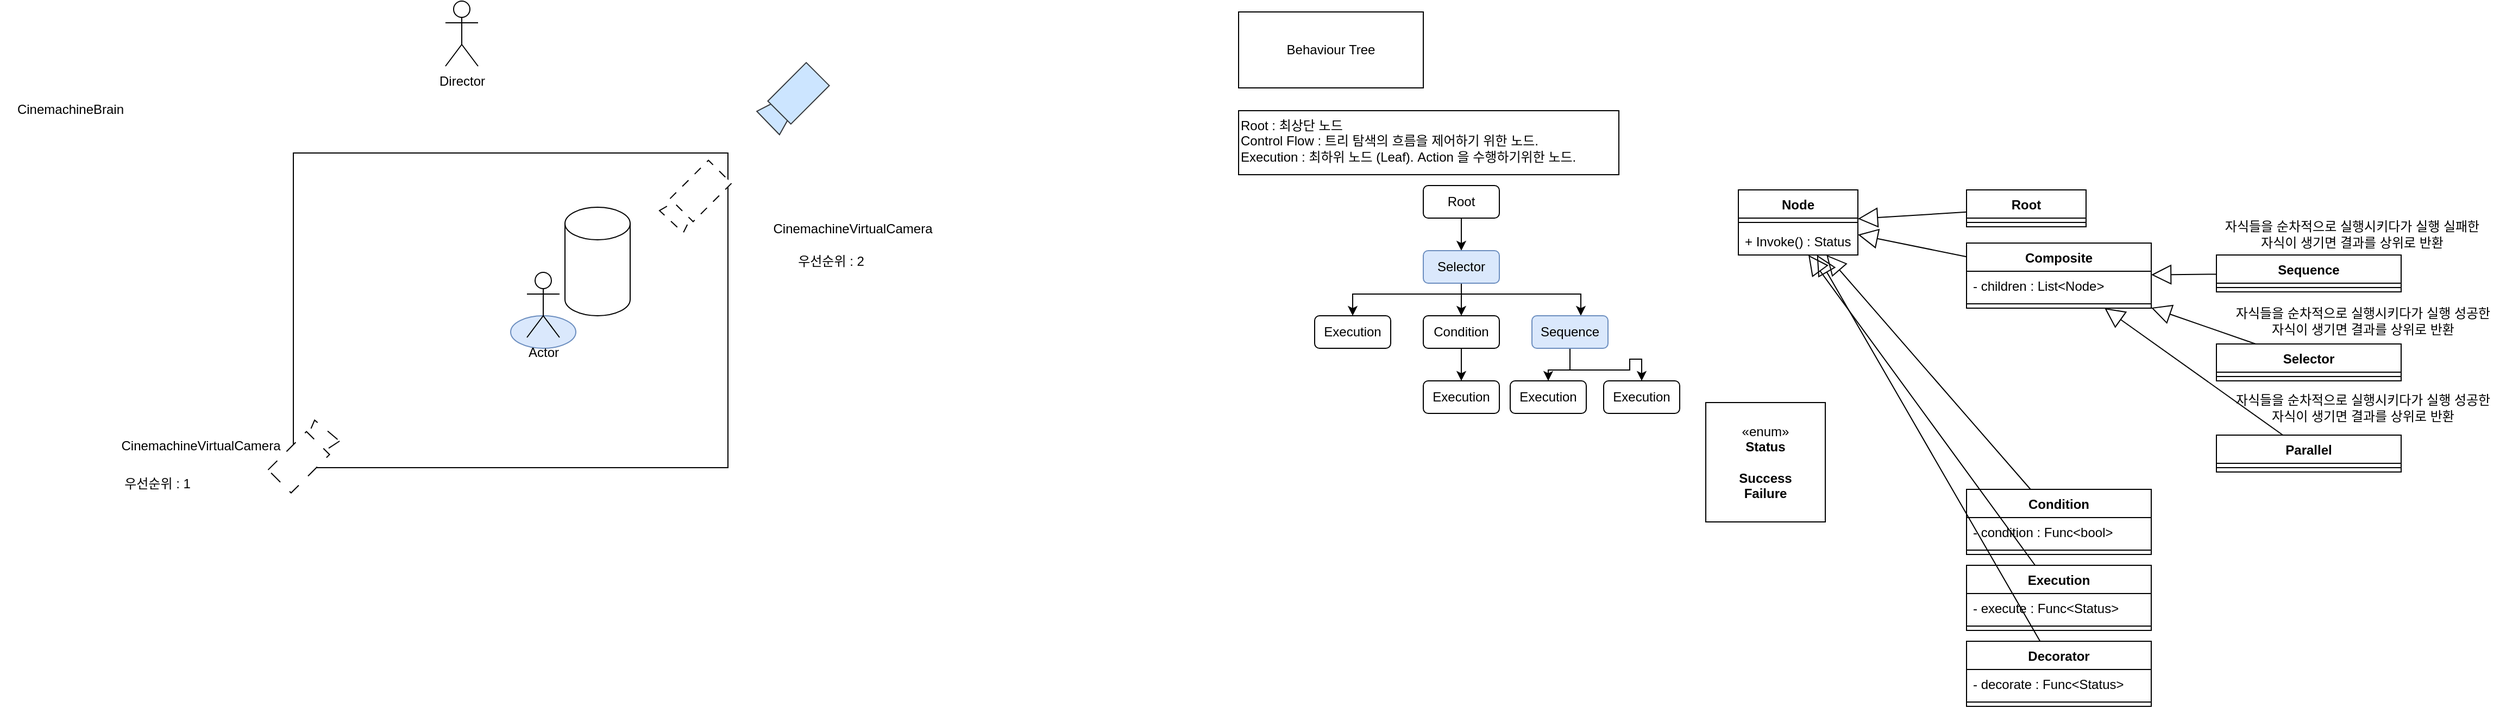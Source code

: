 <mxfile version="21.6.8" type="device">
  <diagram name="페이지-1" id="lmgfVAM-oV6-8kWDop3V">
    <mxGraphModel dx="1877" dy="574" grid="1" gridSize="10" guides="1" tooltips="1" connect="1" arrows="1" fold="1" page="1" pageScale="1" pageWidth="827" pageHeight="1169" math="0" shadow="0">
      <root>
        <mxCell id="0" />
        <mxCell id="1" parent="0" />
        <mxCell id="-8ewo_DL88SRV1IVzAWp-5" value="" style="rounded=0;whiteSpace=wrap;html=1;" parent="1" vertex="1">
          <mxGeometry y="150" width="400" height="290" as="geometry" />
        </mxCell>
        <mxCell id="-8ewo_DL88SRV1IVzAWp-1" value="Director&lt;br&gt;" style="shape=umlActor;verticalLabelPosition=bottom;verticalAlign=top;html=1;outlineConnect=0;" parent="1" vertex="1">
          <mxGeometry x="140" y="10" width="30" height="60" as="geometry" />
        </mxCell>
        <mxCell id="-8ewo_DL88SRV1IVzAWp-3" value="" style="shape=cylinder3;whiteSpace=wrap;html=1;boundedLbl=1;backgroundOutline=1;size=15;" parent="1" vertex="1">
          <mxGeometry x="250" y="200" width="60" height="100" as="geometry" />
        </mxCell>
        <mxCell id="-8ewo_DL88SRV1IVzAWp-6" value="" style="ellipse;whiteSpace=wrap;html=1;fillColor=#dae8fc;strokeColor=#6c8ebf;" parent="1" vertex="1">
          <mxGeometry x="200" y="300" width="60" height="30" as="geometry" />
        </mxCell>
        <mxCell id="-8ewo_DL88SRV1IVzAWp-8" value="" style="triangle;whiteSpace=wrap;html=1;rotation=130;dashed=1;dashPattern=12 12;" parent="1" vertex="1">
          <mxGeometry x="-10" y="410" width="50" height="30" as="geometry" />
        </mxCell>
        <mxCell id="-8ewo_DL88SRV1IVzAWp-7" value="" style="rounded=0;whiteSpace=wrap;html=1;rotation=-45;dashed=1;dashPattern=12 12;" parent="1" vertex="1">
          <mxGeometry x="-20" y="420" width="50" height="30" as="geometry" />
        </mxCell>
        <mxCell id="-8ewo_DL88SRV1IVzAWp-2" value="Actor" style="shape=umlActor;verticalLabelPosition=bottom;verticalAlign=top;html=1;outlineConnect=0;" parent="1" vertex="1">
          <mxGeometry x="215" y="260" width="30" height="60" as="geometry" />
        </mxCell>
        <mxCell id="-8ewo_DL88SRV1IVzAWp-12" value="" style="triangle;whiteSpace=wrap;html=1;rotation=-47;dashed=1;dashPattern=8 8;" parent="1" vertex="1">
          <mxGeometry x="340" y="180" width="50" height="30" as="geometry" />
        </mxCell>
        <mxCell id="-8ewo_DL88SRV1IVzAWp-13" value="" style="rounded=0;whiteSpace=wrap;html=1;rotation=-45;dashed=1;dashPattern=8 8;" parent="1" vertex="1">
          <mxGeometry x="350" y="170" width="50" height="30" as="geometry" />
        </mxCell>
        <mxCell id="-8ewo_DL88SRV1IVzAWp-17" value="CinemachineBrain" style="text;html=1;strokeColor=none;fillColor=none;align=center;verticalAlign=middle;whiteSpace=wrap;rounded=0;" parent="1" vertex="1">
          <mxGeometry x="-270" y="90" width="130" height="40" as="geometry" />
        </mxCell>
        <mxCell id="-8ewo_DL88SRV1IVzAWp-18" value="CinemachineVirtualCamera" style="text;html=1;strokeColor=none;fillColor=none;align=center;verticalAlign=middle;whiteSpace=wrap;rounded=0;" parent="1" vertex="1">
          <mxGeometry x="-150" y="400" width="130" height="40" as="geometry" />
        </mxCell>
        <mxCell id="-8ewo_DL88SRV1IVzAWp-19" value="CinemachineVirtualCamera" style="text;html=1;strokeColor=none;fillColor=none;align=center;verticalAlign=middle;whiteSpace=wrap;rounded=0;" parent="1" vertex="1">
          <mxGeometry x="450" y="200" width="130" height="40" as="geometry" />
        </mxCell>
        <mxCell id="-8ewo_DL88SRV1IVzAWp-20" value="우선순위 : 1" style="text;html=1;strokeColor=none;fillColor=none;align=center;verticalAlign=middle;whiteSpace=wrap;rounded=0;" parent="1" vertex="1">
          <mxGeometry x="-170" y="440" width="90" height="30" as="geometry" />
        </mxCell>
        <mxCell id="-8ewo_DL88SRV1IVzAWp-21" value="우선순위 : 2" style="text;html=1;strokeColor=none;fillColor=none;align=center;verticalAlign=middle;whiteSpace=wrap;rounded=0;" parent="1" vertex="1">
          <mxGeometry x="450" y="235" width="90" height="30" as="geometry" />
        </mxCell>
        <mxCell id="-8ewo_DL88SRV1IVzAWp-22" value="" style="triangle;whiteSpace=wrap;html=1;rotation=-44;fillColor=#cce5ff;strokeColor=#36393d;" parent="1" vertex="1">
          <mxGeometry x="430" y="90" width="50" height="30" as="geometry" />
        </mxCell>
        <mxCell id="-8ewo_DL88SRV1IVzAWp-23" value="" style="rounded=0;whiteSpace=wrap;html=1;rotation=-45;fillColor=#cce5ff;strokeColor=#36393d;" parent="1" vertex="1">
          <mxGeometry x="440" y="80" width="50" height="30" as="geometry" />
        </mxCell>
        <mxCell id="1DII25HTffHi8ncwAY7q-1" value="Behaviour Tree" style="rounded=0;whiteSpace=wrap;html=1;" vertex="1" parent="1">
          <mxGeometry x="870" y="20" width="170" height="70" as="geometry" />
        </mxCell>
        <mxCell id="1DII25HTffHi8ncwAY7q-2" value="Root : 최상단 노드&lt;br&gt;Control Flow : 트리 탐색의 흐름을 제어하기 위한 노드.&lt;br&gt;Execution : 최하위 노드 (Leaf). Action 을 수행하기위한 노드." style="rounded=0;whiteSpace=wrap;html=1;align=left;verticalAlign=top;" vertex="1" parent="1">
          <mxGeometry x="870" y="111" width="350" height="59" as="geometry" />
        </mxCell>
        <mxCell id="1DII25HTffHi8ncwAY7q-6" style="edgeStyle=orthogonalEdgeStyle;rounded=0;orthogonalLoop=1;jettySize=auto;html=1;entryX=0.5;entryY=0;entryDx=0;entryDy=0;" edge="1" parent="1" source="1DII25HTffHi8ncwAY7q-3" target="1DII25HTffHi8ncwAY7q-4">
          <mxGeometry relative="1" as="geometry" />
        </mxCell>
        <mxCell id="1DII25HTffHi8ncwAY7q-3" value="Root" style="rounded=1;whiteSpace=wrap;html=1;" vertex="1" parent="1">
          <mxGeometry x="1040" y="180" width="70" height="30" as="geometry" />
        </mxCell>
        <mxCell id="1DII25HTffHi8ncwAY7q-7" style="edgeStyle=orthogonalEdgeStyle;rounded=0;orthogonalLoop=1;jettySize=auto;html=1;entryX=0.5;entryY=0;entryDx=0;entryDy=0;" edge="1" parent="1" source="1DII25HTffHi8ncwAY7q-4" target="1DII25HTffHi8ncwAY7q-5">
          <mxGeometry relative="1" as="geometry" />
        </mxCell>
        <mxCell id="1DII25HTffHi8ncwAY7q-9" style="edgeStyle=orthogonalEdgeStyle;rounded=0;orthogonalLoop=1;jettySize=auto;html=1;entryX=0.5;entryY=0;entryDx=0;entryDy=0;" edge="1" parent="1" source="1DII25HTffHi8ncwAY7q-4" target="1DII25HTffHi8ncwAY7q-8">
          <mxGeometry relative="1" as="geometry">
            <Array as="points">
              <mxPoint x="1075" y="280" />
              <mxPoint x="975" y="280" />
            </Array>
          </mxGeometry>
        </mxCell>
        <mxCell id="1DII25HTffHi8ncwAY7q-11" style="edgeStyle=orthogonalEdgeStyle;rounded=0;orthogonalLoop=1;jettySize=auto;html=1;" edge="1" parent="1" source="1DII25HTffHi8ncwAY7q-4" target="1DII25HTffHi8ncwAY7q-10">
          <mxGeometry relative="1" as="geometry">
            <Array as="points">
              <mxPoint x="1075" y="280" />
              <mxPoint x="1185" y="280" />
            </Array>
          </mxGeometry>
        </mxCell>
        <mxCell id="1DII25HTffHi8ncwAY7q-4" value="Selector" style="rounded=1;whiteSpace=wrap;html=1;fillColor=#dae8fc;strokeColor=#6c8ebf;" vertex="1" parent="1">
          <mxGeometry x="1040" y="240" width="70" height="30" as="geometry" />
        </mxCell>
        <mxCell id="1DII25HTffHi8ncwAY7q-17" style="edgeStyle=orthogonalEdgeStyle;rounded=0;orthogonalLoop=1;jettySize=auto;html=1;entryX=0.5;entryY=0;entryDx=0;entryDy=0;" edge="1" parent="1" source="1DII25HTffHi8ncwAY7q-5" target="1DII25HTffHi8ncwAY7q-16">
          <mxGeometry relative="1" as="geometry" />
        </mxCell>
        <mxCell id="1DII25HTffHi8ncwAY7q-5" value="Condition" style="rounded=1;whiteSpace=wrap;html=1;" vertex="1" parent="1">
          <mxGeometry x="1040" y="300" width="70" height="30" as="geometry" />
        </mxCell>
        <mxCell id="1DII25HTffHi8ncwAY7q-8" value="Execution" style="rounded=1;whiteSpace=wrap;html=1;" vertex="1" parent="1">
          <mxGeometry x="940" y="300" width="70" height="30" as="geometry" />
        </mxCell>
        <mxCell id="1DII25HTffHi8ncwAY7q-13" style="edgeStyle=orthogonalEdgeStyle;rounded=0;orthogonalLoop=1;jettySize=auto;html=1;entryX=0.5;entryY=0;entryDx=0;entryDy=0;" edge="1" parent="1" source="1DII25HTffHi8ncwAY7q-10" target="1DII25HTffHi8ncwAY7q-12">
          <mxGeometry relative="1" as="geometry" />
        </mxCell>
        <mxCell id="1DII25HTffHi8ncwAY7q-15" style="edgeStyle=orthogonalEdgeStyle;rounded=0;orthogonalLoop=1;jettySize=auto;html=1;" edge="1" parent="1" source="1DII25HTffHi8ncwAY7q-10" target="1DII25HTffHi8ncwAY7q-14">
          <mxGeometry relative="1" as="geometry" />
        </mxCell>
        <mxCell id="1DII25HTffHi8ncwAY7q-10" value="Sequence" style="rounded=1;whiteSpace=wrap;html=1;fillColor=#dae8fc;strokeColor=#6c8ebf;" vertex="1" parent="1">
          <mxGeometry x="1140" y="300" width="70" height="30" as="geometry" />
        </mxCell>
        <mxCell id="1DII25HTffHi8ncwAY7q-12" value="Execution" style="rounded=1;whiteSpace=wrap;html=1;" vertex="1" parent="1">
          <mxGeometry x="1120" y="360" width="70" height="30" as="geometry" />
        </mxCell>
        <mxCell id="1DII25HTffHi8ncwAY7q-14" value="Execution" style="rounded=1;whiteSpace=wrap;html=1;" vertex="1" parent="1">
          <mxGeometry x="1206" y="360" width="70" height="30" as="geometry" />
        </mxCell>
        <mxCell id="1DII25HTffHi8ncwAY7q-16" value="Execution" style="rounded=1;whiteSpace=wrap;html=1;" vertex="1" parent="1">
          <mxGeometry x="1040" y="360" width="70" height="30" as="geometry" />
        </mxCell>
        <mxCell id="1DII25HTffHi8ncwAY7q-18" value="Node" style="swimlane;fontStyle=1;align=center;verticalAlign=top;childLayout=stackLayout;horizontal=1;startSize=26;horizontalStack=0;resizeParent=1;resizeParentMax=0;resizeLast=0;collapsible=1;marginBottom=0;whiteSpace=wrap;html=1;" vertex="1" parent="1">
          <mxGeometry x="1330" y="184" width="110" height="60" as="geometry" />
        </mxCell>
        <mxCell id="1DII25HTffHi8ncwAY7q-20" value="" style="line;strokeWidth=1;fillColor=none;align=left;verticalAlign=middle;spacingTop=-1;spacingLeft=3;spacingRight=3;rotatable=0;labelPosition=right;points=[];portConstraint=eastwest;strokeColor=inherit;" vertex="1" parent="1DII25HTffHi8ncwAY7q-18">
          <mxGeometry y="26" width="110" height="8" as="geometry" />
        </mxCell>
        <mxCell id="1DII25HTffHi8ncwAY7q-21" value="+ Invoke() : Status" style="text;strokeColor=none;fillColor=none;align=left;verticalAlign=top;spacingLeft=4;spacingRight=4;overflow=hidden;rotatable=0;points=[[0,0.5],[1,0.5]];portConstraint=eastwest;whiteSpace=wrap;html=1;" vertex="1" parent="1DII25HTffHi8ncwAY7q-18">
          <mxGeometry y="34" width="110" height="26" as="geometry" />
        </mxCell>
        <mxCell id="1DII25HTffHi8ncwAY7q-22" value="Root" style="swimlane;fontStyle=1;align=center;verticalAlign=top;childLayout=stackLayout;horizontal=1;startSize=26;horizontalStack=0;resizeParent=1;resizeParentMax=0;resizeLast=0;collapsible=1;marginBottom=0;whiteSpace=wrap;html=1;" vertex="1" parent="1">
          <mxGeometry x="1540" y="184" width="110" height="34" as="geometry" />
        </mxCell>
        <mxCell id="1DII25HTffHi8ncwAY7q-23" value="" style="line;strokeWidth=1;fillColor=none;align=left;verticalAlign=middle;spacingTop=-1;spacingLeft=3;spacingRight=3;rotatable=0;labelPosition=right;points=[];portConstraint=eastwest;strokeColor=inherit;" vertex="1" parent="1DII25HTffHi8ncwAY7q-22">
          <mxGeometry y="26" width="110" height="8" as="geometry" />
        </mxCell>
        <mxCell id="1DII25HTffHi8ncwAY7q-25" value="" style="endArrow=block;endSize=16;endFill=0;html=1;rounded=0;" edge="1" parent="1" source="1DII25HTffHi8ncwAY7q-22" target="1DII25HTffHi8ncwAY7q-18">
          <mxGeometry width="160" relative="1" as="geometry">
            <mxPoint x="1460" y="290" as="sourcePoint" />
            <mxPoint x="1620" y="290" as="targetPoint" />
          </mxGeometry>
        </mxCell>
        <mxCell id="1DII25HTffHi8ncwAY7q-26" value="Composite" style="swimlane;fontStyle=1;align=center;verticalAlign=top;childLayout=stackLayout;horizontal=1;startSize=26;horizontalStack=0;resizeParent=1;resizeParentMax=0;resizeLast=0;collapsible=1;marginBottom=0;whiteSpace=wrap;html=1;" vertex="1" parent="1">
          <mxGeometry x="1540" y="233" width="170" height="60" as="geometry" />
        </mxCell>
        <mxCell id="1DII25HTffHi8ncwAY7q-28" value="- children : List&amp;lt;Node&amp;gt;" style="text;strokeColor=none;fillColor=none;align=left;verticalAlign=top;spacingLeft=4;spacingRight=4;overflow=hidden;rotatable=0;points=[[0,0.5],[1,0.5]];portConstraint=eastwest;whiteSpace=wrap;html=1;" vertex="1" parent="1DII25HTffHi8ncwAY7q-26">
          <mxGeometry y="26" width="170" height="26" as="geometry" />
        </mxCell>
        <mxCell id="1DII25HTffHi8ncwAY7q-27" value="" style="line;strokeWidth=1;fillColor=none;align=left;verticalAlign=middle;spacingTop=-1;spacingLeft=3;spacingRight=3;rotatable=0;labelPosition=right;points=[];portConstraint=eastwest;strokeColor=inherit;" vertex="1" parent="1DII25HTffHi8ncwAY7q-26">
          <mxGeometry y="52" width="170" height="8" as="geometry" />
        </mxCell>
        <mxCell id="1DII25HTffHi8ncwAY7q-29" value="Sequence" style="swimlane;fontStyle=1;align=center;verticalAlign=top;childLayout=stackLayout;horizontal=1;startSize=26;horizontalStack=0;resizeParent=1;resizeParentMax=0;resizeLast=0;collapsible=1;marginBottom=0;whiteSpace=wrap;html=1;" vertex="1" parent="1">
          <mxGeometry x="1770" y="244" width="170" height="34" as="geometry" />
        </mxCell>
        <mxCell id="1DII25HTffHi8ncwAY7q-31" value="" style="line;strokeWidth=1;fillColor=none;align=left;verticalAlign=middle;spacingTop=-1;spacingLeft=3;spacingRight=3;rotatable=0;labelPosition=right;points=[];portConstraint=eastwest;strokeColor=inherit;" vertex="1" parent="1DII25HTffHi8ncwAY7q-29">
          <mxGeometry y="26" width="170" height="8" as="geometry" />
        </mxCell>
        <mxCell id="1DII25HTffHi8ncwAY7q-32" value="" style="endArrow=block;endSize=16;endFill=0;html=1;rounded=0;" edge="1" parent="1" source="1DII25HTffHi8ncwAY7q-29" target="1DII25HTffHi8ncwAY7q-26">
          <mxGeometry width="160" relative="1" as="geometry">
            <mxPoint x="1550" y="214" as="sourcePoint" />
            <mxPoint x="1450" y="221" as="targetPoint" />
          </mxGeometry>
        </mxCell>
        <mxCell id="1DII25HTffHi8ncwAY7q-33" value="자식들을 순차적으로 실행시키다가 실행 실패한 자식이 생기면 결과를 상위로 반환" style="text;html=1;strokeColor=none;fillColor=none;align=center;verticalAlign=middle;whiteSpace=wrap;rounded=0;" vertex="1" parent="1">
          <mxGeometry x="1770" y="210" width="250" height="30" as="geometry" />
        </mxCell>
        <mxCell id="1DII25HTffHi8ncwAY7q-34" value="Selector" style="swimlane;fontStyle=1;align=center;verticalAlign=top;childLayout=stackLayout;horizontal=1;startSize=26;horizontalStack=0;resizeParent=1;resizeParentMax=0;resizeLast=0;collapsible=1;marginBottom=0;whiteSpace=wrap;html=1;" vertex="1" parent="1">
          <mxGeometry x="1770" y="326" width="170" height="34" as="geometry" />
        </mxCell>
        <mxCell id="1DII25HTffHi8ncwAY7q-35" value="" style="line;strokeWidth=1;fillColor=none;align=left;verticalAlign=middle;spacingTop=-1;spacingLeft=3;spacingRight=3;rotatable=0;labelPosition=right;points=[];portConstraint=eastwest;strokeColor=inherit;" vertex="1" parent="1DII25HTffHi8ncwAY7q-34">
          <mxGeometry y="26" width="170" height="8" as="geometry" />
        </mxCell>
        <mxCell id="1DII25HTffHi8ncwAY7q-36" value="자식들을 순차적으로 실행시키다가 실행 성공한 자식이 생기면 결과를 상위로 반환" style="text;html=1;strokeColor=none;fillColor=none;align=center;verticalAlign=middle;whiteSpace=wrap;rounded=0;" vertex="1" parent="1">
          <mxGeometry x="1780" y="290" width="250" height="30" as="geometry" />
        </mxCell>
        <mxCell id="1DII25HTffHi8ncwAY7q-37" value="" style="endArrow=block;endSize=16;endFill=0;html=1;rounded=0;" edge="1" parent="1" source="1DII25HTffHi8ncwAY7q-34" target="1DII25HTffHi8ncwAY7q-26">
          <mxGeometry width="160" relative="1" as="geometry">
            <mxPoint x="1780" y="272" as="sourcePoint" />
            <mxPoint x="1720" y="272" as="targetPoint" />
          </mxGeometry>
        </mxCell>
        <mxCell id="1DII25HTffHi8ncwAY7q-38" value="Parallel" style="swimlane;fontStyle=1;align=center;verticalAlign=top;childLayout=stackLayout;horizontal=1;startSize=26;horizontalStack=0;resizeParent=1;resizeParentMax=0;resizeLast=0;collapsible=1;marginBottom=0;whiteSpace=wrap;html=1;" vertex="1" parent="1">
          <mxGeometry x="1770" y="410" width="170" height="34" as="geometry" />
        </mxCell>
        <mxCell id="1DII25HTffHi8ncwAY7q-39" value="" style="line;strokeWidth=1;fillColor=none;align=left;verticalAlign=middle;spacingTop=-1;spacingLeft=3;spacingRight=3;rotatable=0;labelPosition=right;points=[];portConstraint=eastwest;strokeColor=inherit;" vertex="1" parent="1DII25HTffHi8ncwAY7q-38">
          <mxGeometry y="26" width="170" height="8" as="geometry" />
        </mxCell>
        <mxCell id="1DII25HTffHi8ncwAY7q-40" value="" style="endArrow=block;endSize=16;endFill=0;html=1;rounded=0;" edge="1" parent="1" source="1DII25HTffHi8ncwAY7q-38" target="1DII25HTffHi8ncwAY7q-26">
          <mxGeometry width="160" relative="1" as="geometry">
            <mxPoint x="1816" y="336" as="sourcePoint" />
            <mxPoint x="1720" y="303" as="targetPoint" />
          </mxGeometry>
        </mxCell>
        <mxCell id="1DII25HTffHi8ncwAY7q-41" value="자식들을 순차적으로 실행시키다가 실행 성공한 자식이 생기면 결과를 상위로 반환" style="text;html=1;strokeColor=none;fillColor=none;align=center;verticalAlign=middle;whiteSpace=wrap;rounded=0;" vertex="1" parent="1">
          <mxGeometry x="1780" y="370" width="250" height="30" as="geometry" />
        </mxCell>
        <mxCell id="1DII25HTffHi8ncwAY7q-42" value="" style="endArrow=block;endSize=16;endFill=0;html=1;rounded=0;" edge="1" parent="1" source="1DII25HTffHi8ncwAY7q-26" target="1DII25HTffHi8ncwAY7q-18">
          <mxGeometry width="160" relative="1" as="geometry">
            <mxPoint x="1550" y="214" as="sourcePoint" />
            <mxPoint x="1450" y="221" as="targetPoint" />
          </mxGeometry>
        </mxCell>
        <mxCell id="1DII25HTffHi8ncwAY7q-47" value="Condition" style="swimlane;fontStyle=1;align=center;verticalAlign=top;childLayout=stackLayout;horizontal=1;startSize=26;horizontalStack=0;resizeParent=1;resizeParentMax=0;resizeLast=0;collapsible=1;marginBottom=0;whiteSpace=wrap;html=1;" vertex="1" parent="1">
          <mxGeometry x="1540" y="460" width="170" height="60" as="geometry" />
        </mxCell>
        <mxCell id="1DII25HTffHi8ncwAY7q-48" value="- condition : Func&amp;lt;bool&amp;gt;" style="text;strokeColor=none;fillColor=none;align=left;verticalAlign=top;spacingLeft=4;spacingRight=4;overflow=hidden;rotatable=0;points=[[0,0.5],[1,0.5]];portConstraint=eastwest;whiteSpace=wrap;html=1;" vertex="1" parent="1DII25HTffHi8ncwAY7q-47">
          <mxGeometry y="26" width="170" height="26" as="geometry" />
        </mxCell>
        <mxCell id="1DII25HTffHi8ncwAY7q-49" value="" style="line;strokeWidth=1;fillColor=none;align=left;verticalAlign=middle;spacingTop=-1;spacingLeft=3;spacingRight=3;rotatable=0;labelPosition=right;points=[];portConstraint=eastwest;strokeColor=inherit;" vertex="1" parent="1DII25HTffHi8ncwAY7q-47">
          <mxGeometry y="52" width="170" height="8" as="geometry" />
        </mxCell>
        <mxCell id="1DII25HTffHi8ncwAY7q-50" value="" style="endArrow=block;endSize=16;endFill=0;html=1;rounded=0;" edge="1" parent="1" source="1DII25HTffHi8ncwAY7q-47" target="1DII25HTffHi8ncwAY7q-18">
          <mxGeometry width="160" relative="1" as="geometry">
            <mxPoint x="1550" y="256" as="sourcePoint" />
            <mxPoint x="1450" y="235" as="targetPoint" />
          </mxGeometry>
        </mxCell>
        <mxCell id="1DII25HTffHi8ncwAY7q-51" value="Execution" style="swimlane;fontStyle=1;align=center;verticalAlign=top;childLayout=stackLayout;horizontal=1;startSize=26;horizontalStack=0;resizeParent=1;resizeParentMax=0;resizeLast=0;collapsible=1;marginBottom=0;whiteSpace=wrap;html=1;" vertex="1" parent="1">
          <mxGeometry x="1540" y="530" width="170" height="60" as="geometry" />
        </mxCell>
        <mxCell id="1DII25HTffHi8ncwAY7q-52" value="- execute : Func&amp;lt;Status&amp;gt;" style="text;strokeColor=none;fillColor=none;align=left;verticalAlign=top;spacingLeft=4;spacingRight=4;overflow=hidden;rotatable=0;points=[[0,0.5],[1,0.5]];portConstraint=eastwest;whiteSpace=wrap;html=1;" vertex="1" parent="1DII25HTffHi8ncwAY7q-51">
          <mxGeometry y="26" width="170" height="26" as="geometry" />
        </mxCell>
        <mxCell id="1DII25HTffHi8ncwAY7q-53" value="" style="line;strokeWidth=1;fillColor=none;align=left;verticalAlign=middle;spacingTop=-1;spacingLeft=3;spacingRight=3;rotatable=0;labelPosition=right;points=[];portConstraint=eastwest;strokeColor=inherit;" vertex="1" parent="1DII25HTffHi8ncwAY7q-51">
          <mxGeometry y="52" width="170" height="8" as="geometry" />
        </mxCell>
        <mxCell id="1DII25HTffHi8ncwAY7q-55" value="«enum»&lt;br&gt;&lt;b&gt;Status&lt;br&gt;&lt;br&gt;Success&lt;br&gt;Failure&lt;br&gt;&lt;/b&gt;" style="html=1;whiteSpace=wrap;" vertex="1" parent="1">
          <mxGeometry x="1300" y="380" width="110" height="110" as="geometry" />
        </mxCell>
        <mxCell id="1DII25HTffHi8ncwAY7q-56" value="" style="endArrow=block;endSize=16;endFill=0;html=1;rounded=0;" edge="1" parent="1" source="1DII25HTffHi8ncwAY7q-51" target="1DII25HTffHi8ncwAY7q-21">
          <mxGeometry width="160" relative="1" as="geometry">
            <mxPoint x="1609" y="470" as="sourcePoint" />
            <mxPoint x="1421" y="254" as="targetPoint" />
          </mxGeometry>
        </mxCell>
        <mxCell id="1DII25HTffHi8ncwAY7q-57" value="Decorator" style="swimlane;fontStyle=1;align=center;verticalAlign=top;childLayout=stackLayout;horizontal=1;startSize=26;horizontalStack=0;resizeParent=1;resizeParentMax=0;resizeLast=0;collapsible=1;marginBottom=0;whiteSpace=wrap;html=1;" vertex="1" parent="1">
          <mxGeometry x="1540" y="600" width="170" height="60" as="geometry" />
        </mxCell>
        <mxCell id="1DII25HTffHi8ncwAY7q-58" value="- decorate : Func&amp;lt;Status&amp;gt;" style="text;strokeColor=none;fillColor=none;align=left;verticalAlign=top;spacingLeft=4;spacingRight=4;overflow=hidden;rotatable=0;points=[[0,0.5],[1,0.5]];portConstraint=eastwest;whiteSpace=wrap;html=1;" vertex="1" parent="1DII25HTffHi8ncwAY7q-57">
          <mxGeometry y="26" width="170" height="26" as="geometry" />
        </mxCell>
        <mxCell id="1DII25HTffHi8ncwAY7q-59" value="" style="line;strokeWidth=1;fillColor=none;align=left;verticalAlign=middle;spacingTop=-1;spacingLeft=3;spacingRight=3;rotatable=0;labelPosition=right;points=[];portConstraint=eastwest;strokeColor=inherit;" vertex="1" parent="1DII25HTffHi8ncwAY7q-57">
          <mxGeometry y="52" width="170" height="8" as="geometry" />
        </mxCell>
        <mxCell id="1DII25HTffHi8ncwAY7q-60" value="" style="endArrow=block;endSize=16;endFill=0;html=1;rounded=0;" edge="1" parent="1" source="1DII25HTffHi8ncwAY7q-57" target="1DII25HTffHi8ncwAY7q-18">
          <mxGeometry width="160" relative="1" as="geometry">
            <mxPoint x="1613" y="540" as="sourcePoint" />
            <mxPoint x="1404" y="254" as="targetPoint" />
          </mxGeometry>
        </mxCell>
      </root>
    </mxGraphModel>
  </diagram>
</mxfile>
